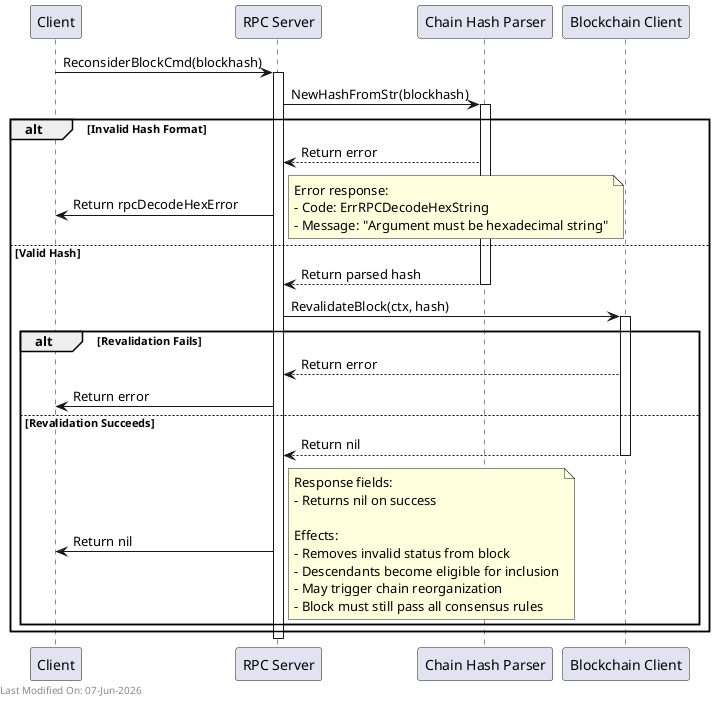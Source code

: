 @startuml
participant Client
participant "RPC Server" as RPC
participant "Chain Hash Parser" as Parser
participant "Blockchain Client" as Blockchain

Client -> RPC : ReconsiderBlockCmd(blockhash)
activate RPC


RPC -> Parser : NewHashFromStr(blockhash)
activate Parser

alt Invalid Hash Format
    Parser --> RPC : Return error
    RPC -> Client : Return rpcDecodeHexError
    note right
        Error response:
        - Code: ErrRPCDecodeHexString
        - Message: "Argument must be hexadecimal string"
    end note
else Valid Hash
    Parser --> RPC : Return parsed hash
    deactivate Parser

    RPC -> Blockchain : RevalidateBlock(ctx, hash)
    activate Blockchain

    alt Revalidation Fails
        Blockchain --> RPC : Return error
        RPC -> Client : Return error
    else Revalidation Succeeds
        Blockchain --> RPC : Return nil
        deactivate Blockchain

        RPC -> Client : Return nil
        note right
            Response fields:
            - Returns nil on success

            Effects:
            - Removes invalid status from block
            - Descendants become eligible for inclusion
            - May trigger chain reorganization
            - Block must still pass all consensus rules
        end note
    end
end

deactivate RPC

left footer Last Modified On: %date("dd-MMM-yyyy")
@enduml
